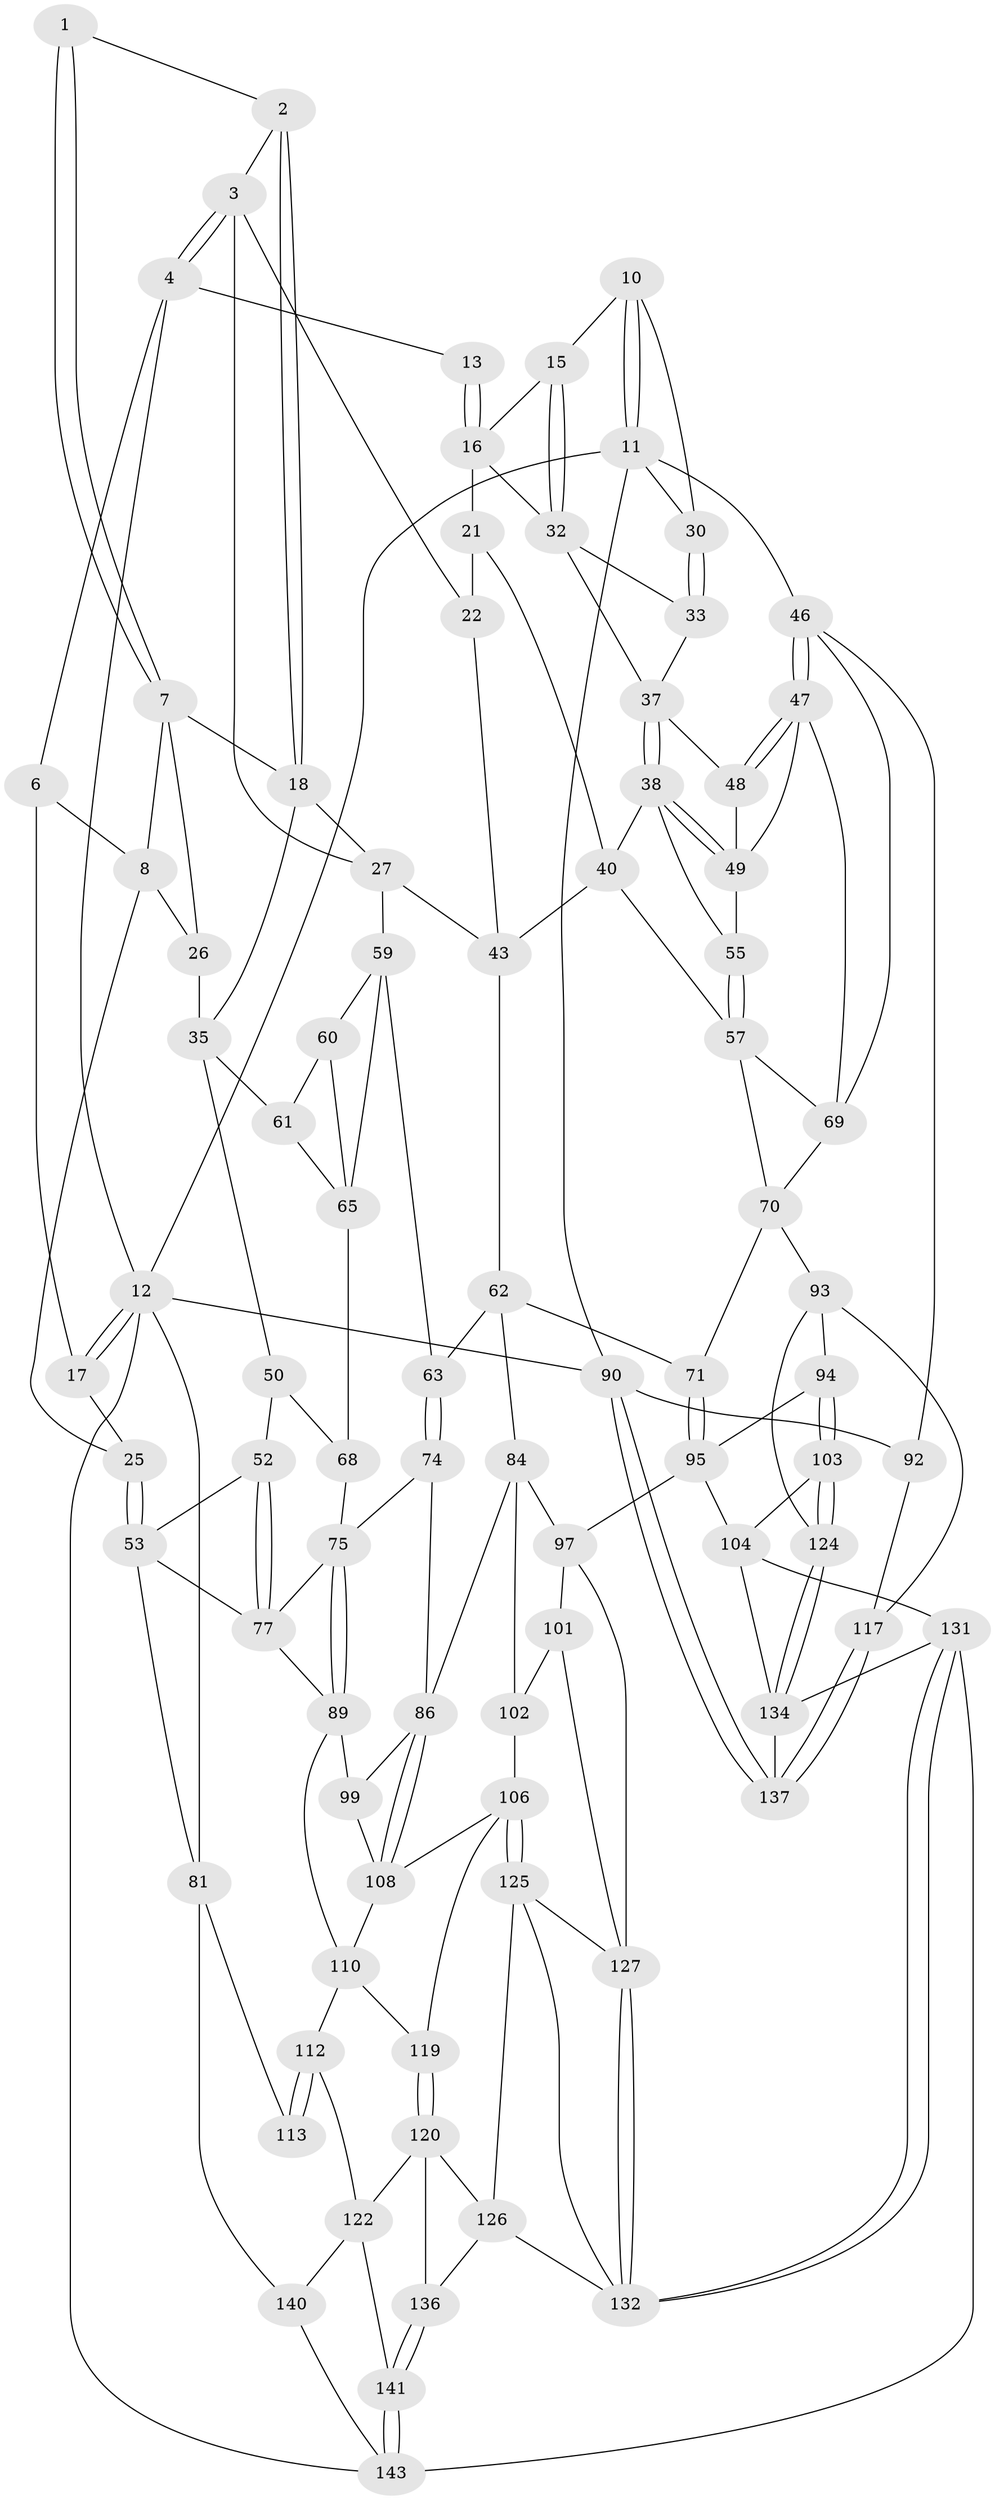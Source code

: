 // original degree distribution, {3: 0.027777777777777776, 4: 0.2013888888888889, 5: 0.5555555555555556, 6: 0.2152777777777778}
// Generated by graph-tools (version 1.1) at 2025/42/03/06/25 10:42:30]
// undirected, 86 vertices, 184 edges
graph export_dot {
graph [start="1"]
  node [color=gray90,style=filled];
  1 [pos="+0.20561447477503003+0.07618714422487156"];
  2 [pos="+0.324907635284364+0.05083511241513283"];
  3 [pos="+0.4395567478238364+0",super="+23"];
  4 [pos="+0.46810490843406055+0",super="+5"];
  6 [pos="+0.11139411774855446+0.03185829890259167",super="+9"];
  7 [pos="+0.17321692775019545+0.15411236779243262",super="+19"];
  8 [pos="+0.1273979516442321+0.1585693911573062",super="+24"];
  10 [pos="+0.8642918704353213+0",super="+14"];
  11 [pos="+1+0",super="+31"];
  12 [pos="+0+0",super="+82"];
  13 [pos="+0.6653232138455+0"];
  15 [pos="+0.8495475874137418+0.19536258921696167"];
  16 [pos="+0.709550056389374+0.12002703705559795",super="+20"];
  17 [pos="+0+0.19234899944499603"];
  18 [pos="+0.24485843723996545+0.22016780761677346",super="+29"];
  21 [pos="+0.6691804437103359+0.23071842407071289",super="+41"];
  22 [pos="+0.5640573125532614+0.23793880563608974",super="+42"];
  25 [pos="+0+0.21471426779486588"];
  26 [pos="+0.10255593555398748+0.2997638688300121"];
  27 [pos="+0.38065291636298043+0.295445923972194",super="+28"];
  30 [pos="+0.994479156266064+0.2358034173259062"];
  32 [pos="+0.8157402575228644+0.25007962729954014",super="+34"];
  33 [pos="+0.9141671078546072+0.2968046734063137"];
  35 [pos="+0.15186985490776242+0.35853983636669207",super="+36"];
  37 [pos="+0.8000350077493189+0.3230452735822159",super="+45"];
  38 [pos="+0.7864174240043874+0.34121747184063084",super="+39"];
  40 [pos="+0.7078740668908624+0.334135529982239",super="+56"];
  43 [pos="+0.5507846601340767+0.36709674370560563",super="+44"];
  46 [pos="+1+0.40795497886521975",super="+78"];
  47 [pos="+0.933376469005358+0.41345070926902683",super="+67"];
  48 [pos="+0.8915341335169815+0.37295405754656596"];
  49 [pos="+0.8193696340264577+0.3800672027428889",super="+54"];
  50 [pos="+0.11739109809361371+0.3892320542738876",super="+51"];
  52 [pos="+0.07664486152766467+0.4501588364897914"];
  53 [pos="+0+0.35280977835030997",super="+80"];
  55 [pos="+0.7562340547675523+0.43029265503823305"];
  57 [pos="+0.7147829064241736+0.48796855987480076",super="+58"];
  59 [pos="+0.33101327005100817+0.3272675178438649",super="+64"];
  60 [pos="+0.29576079502134817+0.35284629860984107"];
  61 [pos="+0.1797436106122714+0.3771595110460241"];
  62 [pos="+0.43688558784240844+0.5103685125203886",super="+72"];
  63 [pos="+0.30939245249012126+0.5245716733102733"];
  65 [pos="+0.23172096788662383+0.434259013660219",super="+66"];
  68 [pos="+0.17907565394025496+0.46444886728133794",super="+73"];
  69 [pos="+0.8407131700301144+0.5116688619004507",super="+79"];
  70 [pos="+0.621771579227752+0.5429695027537498",super="+83"];
  71 [pos="+0.6209397675727016+0.543671998607541"];
  74 [pos="+0.26956119337402884+0.5778660399091798"];
  75 [pos="+0.18366145324873934+0.5680716713227626",super="+76"];
  77 [pos="+0+0.6341073285863925",super="+88"];
  81 [pos="+0+0.7456719566450764",super="+114"];
  84 [pos="+0.4869758062719673+0.5945625836836982",super="+85"];
  86 [pos="+0.31816078966683187+0.6874395534208576",super="+87"];
  89 [pos="+0.13560245378823754+0.6866781486415203",super="+100"];
  90 [pos="+1+1",super="+91"];
  92 [pos="+1+0.7424784212628485",super="+116"];
  93 [pos="+0.8110701885475943+0.7134465204849307",super="+118"];
  94 [pos="+0.6995777985035492+0.7005283470888358"];
  95 [pos="+0.6272457680965441+0.5966358722398255",super="+96"];
  97 [pos="+0.5663921067478218+0.7761168764430108",super="+98"];
  99 [pos="+0.17018495072543724+0.7118032075159739"];
  101 [pos="+0.46455622745192215+0.739253554658954",super="+115"];
  102 [pos="+0.4264657113049233+0.6996101438852667",super="+105"];
  103 [pos="+0.6001390197945661+0.7751449938812349"];
  104 [pos="+0.5789796366930919+0.778161416753777",super="+130"];
  106 [pos="+0.3523038723369741+0.7899378695439361",super="+107"];
  108 [pos="+0.31259658542171437+0.7073016028563622",super="+109"];
  110 [pos="+0.17136910400656508+0.7574270025020966",super="+111"];
  112 [pos="+0.16242720286342546+0.77218263988038",super="+123"];
  113 [pos="+0+0.7787821964816202"];
  117 [pos="+0.8125341901193703+0.8325700972351713"];
  119 [pos="+0.254775646754534+0.7936763246630888"];
  120 [pos="+0.2497847867232628+0.8496783457476147",super="+121"];
  122 [pos="+0.17282486512733033+0.883753542134611",super="+139"];
  124 [pos="+0.7990852319590538+0.830354693562574"];
  125 [pos="+0.297473173854998+0.8606756446770908",super="+129"];
  126 [pos="+0.2846251653061275+0.8659323411702106",super="+135"];
  127 [pos="+0.5174935451821708+0.8159420416417796",super="+128"];
  131 [pos="+0.4646180158963256+1",super="+142"];
  132 [pos="+0.4451676915814104+1",super="+133"];
  134 [pos="+0.7112840820043723+0.9232562983489138",super="+138"];
  136 [pos="+0.27244551902886266+0.944267599962639"];
  137 [pos="+1+1"];
  140 [pos="+0.1390669024516061+0.9620483372581701"];
  141 [pos="+0.26653434213832433+0.9518339601627047"];
  143 [pos="+0.16894285973719475+1",super="+144"];
  1 -- 2;
  1 -- 7;
  1 -- 7;
  2 -- 3;
  2 -- 18;
  2 -- 18;
  3 -- 4;
  3 -- 4;
  3 -- 27;
  3 -- 22;
  4 -- 13;
  4 -- 12;
  4 -- 6;
  6 -- 8;
  6 -- 17;
  7 -- 8;
  7 -- 18;
  7 -- 26;
  8 -- 25;
  8 -- 26;
  10 -- 11;
  10 -- 11;
  10 -- 30;
  10 -- 15;
  11 -- 12;
  11 -- 90;
  11 -- 46;
  11 -- 30;
  12 -- 17;
  12 -- 17;
  12 -- 81;
  12 -- 90;
  12 -- 143;
  13 -- 16;
  13 -- 16;
  15 -- 16;
  15 -- 32;
  15 -- 32;
  16 -- 32;
  16 -- 21;
  17 -- 25;
  18 -- 35;
  18 -- 27;
  21 -- 22 [weight=2];
  21 -- 40;
  22 -- 43;
  25 -- 53;
  25 -- 53;
  26 -- 35;
  27 -- 43;
  27 -- 59;
  30 -- 33;
  30 -- 33;
  32 -- 33;
  32 -- 37;
  33 -- 37;
  35 -- 61;
  35 -- 50;
  37 -- 38;
  37 -- 38;
  37 -- 48;
  38 -- 49;
  38 -- 49;
  38 -- 40;
  38 -- 55;
  40 -- 57;
  40 -- 43;
  43 -- 62;
  46 -- 47;
  46 -- 47;
  46 -- 92;
  46 -- 69;
  47 -- 48;
  47 -- 48;
  47 -- 49;
  47 -- 69;
  48 -- 49;
  49 -- 55;
  50 -- 68 [weight=2];
  50 -- 52;
  52 -- 53;
  52 -- 77;
  52 -- 77;
  53 -- 81;
  53 -- 77;
  55 -- 57;
  55 -- 57;
  57 -- 69;
  57 -- 70;
  59 -- 60;
  59 -- 65;
  59 -- 63;
  60 -- 61;
  60 -- 65;
  61 -- 65;
  62 -- 63;
  62 -- 84;
  62 -- 71;
  63 -- 74;
  63 -- 74;
  65 -- 68;
  68 -- 75;
  69 -- 70;
  70 -- 71;
  70 -- 93;
  71 -- 95;
  71 -- 95;
  74 -- 75;
  74 -- 86;
  75 -- 89;
  75 -- 89;
  75 -- 77;
  77 -- 89;
  81 -- 140;
  81 -- 113;
  84 -- 97;
  84 -- 86;
  84 -- 102;
  86 -- 108;
  86 -- 108;
  86 -- 99;
  89 -- 99;
  89 -- 110;
  90 -- 137;
  90 -- 137;
  90 -- 92 [weight=2];
  92 -- 117;
  93 -- 94;
  93 -- 117;
  93 -- 124;
  94 -- 95;
  94 -- 103;
  94 -- 103;
  95 -- 104;
  95 -- 97;
  97 -- 127;
  97 -- 101;
  99 -- 108;
  101 -- 102 [weight=2];
  101 -- 127;
  102 -- 106;
  103 -- 104;
  103 -- 124;
  103 -- 124;
  104 -- 131;
  104 -- 134;
  106 -- 125;
  106 -- 125;
  106 -- 108;
  106 -- 119;
  108 -- 110;
  110 -- 112;
  110 -- 119;
  112 -- 113 [weight=2];
  112 -- 113;
  112 -- 122;
  117 -- 137;
  117 -- 137;
  119 -- 120;
  119 -- 120;
  120 -- 126;
  120 -- 122;
  120 -- 136;
  122 -- 140;
  122 -- 141;
  124 -- 134;
  124 -- 134;
  125 -- 126;
  125 -- 132;
  125 -- 127;
  126 -- 136;
  126 -- 132;
  127 -- 132;
  127 -- 132;
  131 -- 132;
  131 -- 132;
  131 -- 134;
  131 -- 143;
  134 -- 137;
  136 -- 141;
  136 -- 141;
  140 -- 143;
  141 -- 143;
  141 -- 143;
}
